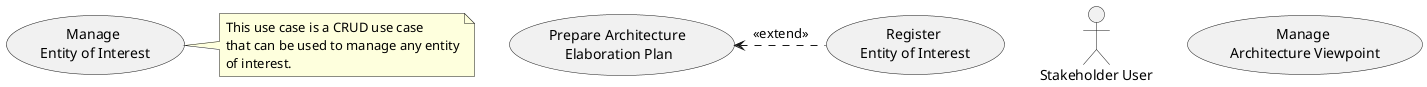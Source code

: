 @startuml General Use Case

actor :Stakeholder User: as Stakeholder

usecase (Register \nEntity of Interest) as REoI
usecase (Manage \nEntity of Interest) as MEoI
usecase (Manage \nArchitecture Viewpoint) as MAV
usecase (Prepare Architecture \nElaboration Plan) as PAEP

note right of MEoI
  This use case is a CRUD use case
  that can be used to manage any entity
  of interest.
end note


PAEP <. REoI : <<extend>>

@enduml